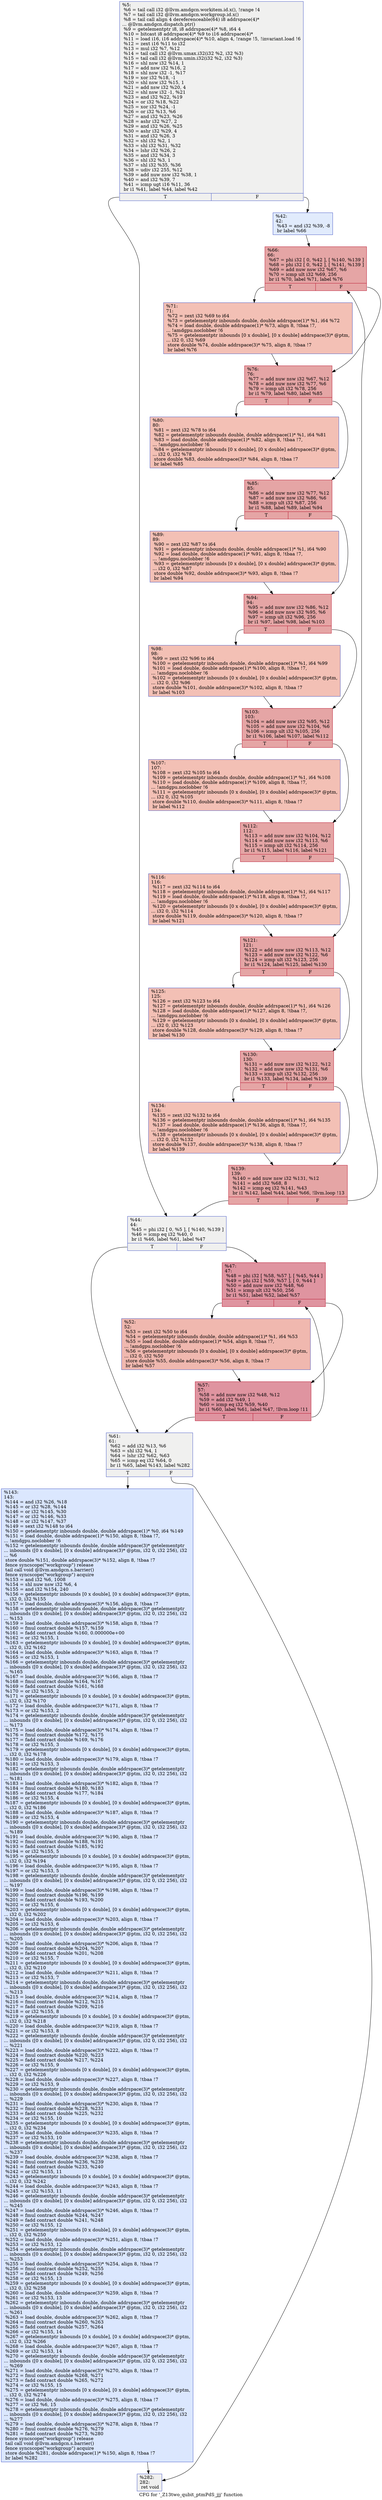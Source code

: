 digraph "CFG for '_Z13two_qubit_ptmPdS_jjj' function" {
	label="CFG for '_Z13two_qubit_ptmPdS_jjj' function";

	Node0x5aa1b70 [shape=record,color="#3d50c3ff", style=filled, fillcolor="#dedcdb70",label="{%5:\l  %6 = tail call i32 @llvm.amdgcn.workitem.id.x(), !range !4\l  %7 = tail call i32 @llvm.amdgcn.workgroup.id.x()\l  %8 = tail call align 4 dereferenceable(64) i8 addrspace(4)*\l... @llvm.amdgcn.dispatch.ptr()\l  %9 = getelementptr i8, i8 addrspace(4)* %8, i64 4\l  %10 = bitcast i8 addrspace(4)* %9 to i16 addrspace(4)*\l  %11 = load i16, i16 addrspace(4)* %10, align 4, !range !5, !invariant.load !6\l  %12 = zext i16 %11 to i32\l  %13 = mul i32 %7, %12\l  %14 = tail call i32 @llvm.umax.i32(i32 %2, i32 %3)\l  %15 = tail call i32 @llvm.umin.i32(i32 %2, i32 %3)\l  %16 = shl nsw i32 %14, 1\l  %17 = add nsw i32 %16, 2\l  %18 = shl nsw i32 -1, %17\l  %19 = xor i32 %18, -1\l  %20 = shl nsw i32 %15, 1\l  %21 = add nsw i32 %20, 4\l  %22 = shl nsw i32 -1, %21\l  %23 = and i32 %22, %19\l  %24 = or i32 %18, %22\l  %25 = xor i32 %24, -1\l  %26 = or i32 %13, %6\l  %27 = and i32 %23, %26\l  %28 = ashr i32 %27, 2\l  %29 = and i32 %26, %25\l  %30 = ashr i32 %29, 4\l  %31 = and i32 %26, 3\l  %32 = shl i32 %2, 1\l  %33 = shl i32 %31, %32\l  %34 = lshr i32 %26, 2\l  %35 = and i32 %34, 3\l  %36 = shl i32 %3, 1\l  %37 = shl i32 %35, %36\l  %38 = udiv i32 255, %12\l  %39 = add nuw nsw i32 %38, 1\l  %40 = and i32 %39, 7\l  %41 = icmp ugt i16 %11, 36\l  br i1 %41, label %44, label %42\l|{<s0>T|<s1>F}}"];
	Node0x5aa1b70:s0 -> Node0x5aa4f00;
	Node0x5aa1b70:s1 -> Node0x5aa4f90;
	Node0x5aa4f90 [shape=record,color="#3d50c3ff", style=filled, fillcolor="#bbd1f870",label="{%42:\l42:                                               \l  %43 = and i32 %39, -8\l  br label %66\l}"];
	Node0x5aa4f90 -> Node0x5aa5190;
	Node0x5aa4f00 [shape=record,color="#3d50c3ff", style=filled, fillcolor="#dedcdb70",label="{%44:\l44:                                               \l  %45 = phi i32 [ 0, %5 ], [ %140, %139 ]\l  %46 = icmp eq i32 %40, 0\l  br i1 %46, label %61, label %47\l|{<s0>T|<s1>F}}"];
	Node0x5aa4f00:s0 -> Node0x5aa5480;
	Node0x5aa4f00:s1 -> Node0x5aa5510;
	Node0x5aa5510 [shape=record,color="#b70d28ff", style=filled, fillcolor="#b70d2870",label="{%47:\l47:                                               \l  %48 = phi i32 [ %58, %57 ], [ %45, %44 ]\l  %49 = phi i32 [ %59, %57 ], [ 0, %44 ]\l  %50 = add nuw nsw i32 %48, %6\l  %51 = icmp ult i32 %50, 256\l  br i1 %51, label %52, label %57\l|{<s0>T|<s1>F}}"];
	Node0x5aa5510:s0 -> Node0x5aa5a30;
	Node0x5aa5510:s1 -> Node0x5aa5680;
	Node0x5aa5a30 [shape=record,color="#3d50c3ff", style=filled, fillcolor="#dc5d4a70",label="{%52:\l52:                                               \l  %53 = zext i32 %50 to i64\l  %54 = getelementptr inbounds double, double addrspace(1)* %1, i64 %53\l  %55 = load double, double addrspace(1)* %54, align 8, !tbaa !7,\l... !amdgpu.noclobber !6\l  %56 = getelementptr inbounds [0 x double], [0 x double] addrspace(3)* @ptm,\l... i32 0, i32 %50\l  store double %55, double addrspace(3)* %56, align 8, !tbaa !7\l  br label %57\l}"];
	Node0x5aa5a30 -> Node0x5aa5680;
	Node0x5aa5680 [shape=record,color="#b70d28ff", style=filled, fillcolor="#b70d2870",label="{%57:\l57:                                               \l  %58 = add nuw nsw i32 %48, %12\l  %59 = add i32 %49, 1\l  %60 = icmp eq i32 %59, %40\l  br i1 %60, label %61, label %47, !llvm.loop !11\l|{<s0>T|<s1>F}}"];
	Node0x5aa5680:s0 -> Node0x5aa5480;
	Node0x5aa5680:s1 -> Node0x5aa5510;
	Node0x5aa5480 [shape=record,color="#3d50c3ff", style=filled, fillcolor="#dedcdb70",label="{%61:\l61:                                               \l  %62 = add i32 %13, %6\l  %63 = shl i32 %4, 1\l  %64 = lshr i32 %62, %63\l  %65 = icmp eq i32 %64, 0\l  br i1 %65, label %143, label %282\l|{<s0>T|<s1>F}}"];
	Node0x5aa5480:s0 -> Node0x5aa48d0;
	Node0x5aa5480:s1 -> Node0x5aa4920;
	Node0x5aa5190 [shape=record,color="#b70d28ff", style=filled, fillcolor="#c5333470",label="{%66:\l66:                                               \l  %67 = phi i32 [ 0, %42 ], [ %140, %139 ]\l  %68 = phi i32 [ 0, %42 ], [ %141, %139 ]\l  %69 = add nuw nsw i32 %67, %6\l  %70 = icmp ult i32 %69, 256\l  br i1 %70, label %71, label %76\l|{<s0>T|<s1>F}}"];
	Node0x5aa5190:s0 -> Node0x5aa77e0;
	Node0x5aa5190:s1 -> Node0x5aa7870;
	Node0x5aa77e0 [shape=record,color="#3d50c3ff", style=filled, fillcolor="#e5705870",label="{%71:\l71:                                               \l  %72 = zext i32 %69 to i64\l  %73 = getelementptr inbounds double, double addrspace(1)* %1, i64 %72\l  %74 = load double, double addrspace(1)* %73, align 8, !tbaa !7,\l... !amdgpu.noclobber !6\l  %75 = getelementptr inbounds [0 x double], [0 x double] addrspace(3)* @ptm,\l... i32 0, i32 %69\l  store double %74, double addrspace(3)* %75, align 8, !tbaa !7\l  br label %76\l}"];
	Node0x5aa77e0 -> Node0x5aa7870;
	Node0x5aa7870 [shape=record,color="#b70d28ff", style=filled, fillcolor="#c5333470",label="{%76:\l76:                                               \l  %77 = add nuw nsw i32 %67, %12\l  %78 = add nuw nsw i32 %77, %6\l  %79 = icmp ult i32 %78, 256\l  br i1 %79, label %80, label %85\l|{<s0>T|<s1>F}}"];
	Node0x5aa7870:s0 -> Node0x5aa7ea0;
	Node0x5aa7870:s1 -> Node0x5aa7ef0;
	Node0x5aa7ea0 [shape=record,color="#3d50c3ff", style=filled, fillcolor="#e5705870",label="{%80:\l80:                                               \l  %81 = zext i32 %78 to i64\l  %82 = getelementptr inbounds double, double addrspace(1)* %1, i64 %81\l  %83 = load double, double addrspace(1)* %82, align 8, !tbaa !7,\l... !amdgpu.noclobber !6\l  %84 = getelementptr inbounds [0 x double], [0 x double] addrspace(3)* @ptm,\l... i32 0, i32 %78\l  store double %83, double addrspace(3)* %84, align 8, !tbaa !7\l  br label %85\l}"];
	Node0x5aa7ea0 -> Node0x5aa7ef0;
	Node0x5aa7ef0 [shape=record,color="#b70d28ff", style=filled, fillcolor="#c5333470",label="{%85:\l85:                                               \l  %86 = add nuw nsw i32 %77, %12\l  %87 = add nuw nsw i32 %86, %6\l  %88 = icmp ult i32 %87, 256\l  br i1 %88, label %89, label %94\l|{<s0>T|<s1>F}}"];
	Node0x5aa7ef0:s0 -> Node0x5aa8520;
	Node0x5aa7ef0:s1 -> Node0x5aa8570;
	Node0x5aa8520 [shape=record,color="#3d50c3ff", style=filled, fillcolor="#e5705870",label="{%89:\l89:                                               \l  %90 = zext i32 %87 to i64\l  %91 = getelementptr inbounds double, double addrspace(1)* %1, i64 %90\l  %92 = load double, double addrspace(1)* %91, align 8, !tbaa !7,\l... !amdgpu.noclobber !6\l  %93 = getelementptr inbounds [0 x double], [0 x double] addrspace(3)* @ptm,\l... i32 0, i32 %87\l  store double %92, double addrspace(3)* %93, align 8, !tbaa !7\l  br label %94\l}"];
	Node0x5aa8520 -> Node0x5aa8570;
	Node0x5aa8570 [shape=record,color="#b70d28ff", style=filled, fillcolor="#c5333470",label="{%94:\l94:                                               \l  %95 = add nuw nsw i32 %86, %12\l  %96 = add nuw nsw i32 %95, %6\l  %97 = icmp ult i32 %96, 256\l  br i1 %97, label %98, label %103\l|{<s0>T|<s1>F}}"];
	Node0x5aa8570:s0 -> Node0x5aa8ba0;
	Node0x5aa8570:s1 -> Node0x5aa8bf0;
	Node0x5aa8ba0 [shape=record,color="#3d50c3ff", style=filled, fillcolor="#e5705870",label="{%98:\l98:                                               \l  %99 = zext i32 %96 to i64\l  %100 = getelementptr inbounds double, double addrspace(1)* %1, i64 %99\l  %101 = load double, double addrspace(1)* %100, align 8, !tbaa !7,\l... !amdgpu.noclobber !6\l  %102 = getelementptr inbounds [0 x double], [0 x double] addrspace(3)* @ptm,\l... i32 0, i32 %96\l  store double %101, double addrspace(3)* %102, align 8, !tbaa !7\l  br label %103\l}"];
	Node0x5aa8ba0 -> Node0x5aa8bf0;
	Node0x5aa8bf0 [shape=record,color="#b70d28ff", style=filled, fillcolor="#c5333470",label="{%103:\l103:                                              \l  %104 = add nuw nsw i32 %95, %12\l  %105 = add nuw nsw i32 %104, %6\l  %106 = icmp ult i32 %105, 256\l  br i1 %106, label %107, label %112\l|{<s0>T|<s1>F}}"];
	Node0x5aa8bf0:s0 -> Node0x5aa9220;
	Node0x5aa8bf0:s1 -> Node0x5aa9270;
	Node0x5aa9220 [shape=record,color="#3d50c3ff", style=filled, fillcolor="#e5705870",label="{%107:\l107:                                              \l  %108 = zext i32 %105 to i64\l  %109 = getelementptr inbounds double, double addrspace(1)* %1, i64 %108\l  %110 = load double, double addrspace(1)* %109, align 8, !tbaa !7,\l... !amdgpu.noclobber !6\l  %111 = getelementptr inbounds [0 x double], [0 x double] addrspace(3)* @ptm,\l... i32 0, i32 %105\l  store double %110, double addrspace(3)* %111, align 8, !tbaa !7\l  br label %112\l}"];
	Node0x5aa9220 -> Node0x5aa9270;
	Node0x5aa9270 [shape=record,color="#b70d28ff", style=filled, fillcolor="#c5333470",label="{%112:\l112:                                              \l  %113 = add nuw nsw i32 %104, %12\l  %114 = add nuw nsw i32 %113, %6\l  %115 = icmp ult i32 %114, 256\l  br i1 %115, label %116, label %121\l|{<s0>T|<s1>F}}"];
	Node0x5aa9270:s0 -> Node0x5aa98a0;
	Node0x5aa9270:s1 -> Node0x5aa98f0;
	Node0x5aa98a0 [shape=record,color="#3d50c3ff", style=filled, fillcolor="#e5705870",label="{%116:\l116:                                              \l  %117 = zext i32 %114 to i64\l  %118 = getelementptr inbounds double, double addrspace(1)* %1, i64 %117\l  %119 = load double, double addrspace(1)* %118, align 8, !tbaa !7,\l... !amdgpu.noclobber !6\l  %120 = getelementptr inbounds [0 x double], [0 x double] addrspace(3)* @ptm,\l... i32 0, i32 %114\l  store double %119, double addrspace(3)* %120, align 8, !tbaa !7\l  br label %121\l}"];
	Node0x5aa98a0 -> Node0x5aa98f0;
	Node0x5aa98f0 [shape=record,color="#b70d28ff", style=filled, fillcolor="#c5333470",label="{%121:\l121:                                              \l  %122 = add nuw nsw i32 %113, %12\l  %123 = add nuw nsw i32 %122, %6\l  %124 = icmp ult i32 %123, 256\l  br i1 %124, label %125, label %130\l|{<s0>T|<s1>F}}"];
	Node0x5aa98f0:s0 -> Node0x5aa9f20;
	Node0x5aa98f0:s1 -> Node0x5aa9f70;
	Node0x5aa9f20 [shape=record,color="#3d50c3ff", style=filled, fillcolor="#e5705870",label="{%125:\l125:                                              \l  %126 = zext i32 %123 to i64\l  %127 = getelementptr inbounds double, double addrspace(1)* %1, i64 %126\l  %128 = load double, double addrspace(1)* %127, align 8, !tbaa !7,\l... !amdgpu.noclobber !6\l  %129 = getelementptr inbounds [0 x double], [0 x double] addrspace(3)* @ptm,\l... i32 0, i32 %123\l  store double %128, double addrspace(3)* %129, align 8, !tbaa !7\l  br label %130\l}"];
	Node0x5aa9f20 -> Node0x5aa9f70;
	Node0x5aa9f70 [shape=record,color="#b70d28ff", style=filled, fillcolor="#c5333470",label="{%130:\l130:                                              \l  %131 = add nuw nsw i32 %122, %12\l  %132 = add nuw nsw i32 %131, %6\l  %133 = icmp ult i32 %132, 256\l  br i1 %133, label %134, label %139\l|{<s0>T|<s1>F}}"];
	Node0x5aa9f70:s0 -> Node0x5aa74b0;
	Node0x5aa9f70:s1 -> Node0x5aa52b0;
	Node0x5aa74b0 [shape=record,color="#3d50c3ff", style=filled, fillcolor="#e5705870",label="{%134:\l134:                                              \l  %135 = zext i32 %132 to i64\l  %136 = getelementptr inbounds double, double addrspace(1)* %1, i64 %135\l  %137 = load double, double addrspace(1)* %136, align 8, !tbaa !7,\l... !amdgpu.noclobber !6\l  %138 = getelementptr inbounds [0 x double], [0 x double] addrspace(3)* @ptm,\l... i32 0, i32 %132\l  store double %137, double addrspace(3)* %138, align 8, !tbaa !7\l  br label %139\l}"];
	Node0x5aa74b0 -> Node0x5aa52b0;
	Node0x5aa52b0 [shape=record,color="#b70d28ff", style=filled, fillcolor="#c5333470",label="{%139:\l139:                                              \l  %140 = add nuw nsw i32 %131, %12\l  %141 = add i32 %68, 8\l  %142 = icmp eq i32 %141, %43\l  br i1 %142, label %44, label %66, !llvm.loop !13\l|{<s0>T|<s1>F}}"];
	Node0x5aa52b0:s0 -> Node0x5aa4f00;
	Node0x5aa52b0:s1 -> Node0x5aa5190;
	Node0x5aa48d0 [shape=record,color="#3d50c3ff", style=filled, fillcolor="#aec9fc70",label="{%143:\l143:                                              \l  %144 = and i32 %26, %18\l  %145 = or i32 %28, %144\l  %146 = or i32 %145, %30\l  %147 = or i32 %146, %33\l  %148 = or i32 %147, %37\l  %149 = sext i32 %148 to i64\l  %150 = getelementptr inbounds double, double addrspace(1)* %0, i64 %149\l  %151 = load double, double addrspace(1)* %150, align 8, !tbaa !7,\l... !amdgpu.noclobber !6\l  %152 = getelementptr inbounds double, double addrspace(3)* getelementptr\l... inbounds ([0 x double], [0 x double] addrspace(3)* @ptm, i32 0, i32 256), i32\l... %6\l  store double %151, double addrspace(3)* %152, align 8, !tbaa !7\l  fence syncscope(\"workgroup\") release\l  tail call void @llvm.amdgcn.s.barrier()\l  fence syncscope(\"workgroup\") acquire\l  %153 = and i32 %6, 1008\l  %154 = shl nuw nsw i32 %6, 4\l  %155 = and i32 %154, 240\l  %156 = getelementptr inbounds [0 x double], [0 x double] addrspace(3)* @ptm,\l... i32 0, i32 %155\l  %157 = load double, double addrspace(3)* %156, align 8, !tbaa !7\l  %158 = getelementptr inbounds double, double addrspace(3)* getelementptr\l... inbounds ([0 x double], [0 x double] addrspace(3)* @ptm, i32 0, i32 256), i32\l... %153\l  %159 = load double, double addrspace(3)* %158, align 8, !tbaa !7\l  %160 = fmul contract double %157, %159\l  %161 = fadd contract double %160, 0.000000e+00\l  %162 = or i32 %155, 1\l  %163 = getelementptr inbounds [0 x double], [0 x double] addrspace(3)* @ptm,\l... i32 0, i32 %162\l  %164 = load double, double addrspace(3)* %163, align 8, !tbaa !7\l  %165 = or i32 %153, 1\l  %166 = getelementptr inbounds double, double addrspace(3)* getelementptr\l... inbounds ([0 x double], [0 x double] addrspace(3)* @ptm, i32 0, i32 256), i32\l... %165\l  %167 = load double, double addrspace(3)* %166, align 8, !tbaa !7\l  %168 = fmul contract double %164, %167\l  %169 = fadd contract double %161, %168\l  %170 = or i32 %155, 2\l  %171 = getelementptr inbounds [0 x double], [0 x double] addrspace(3)* @ptm,\l... i32 0, i32 %170\l  %172 = load double, double addrspace(3)* %171, align 8, !tbaa !7\l  %173 = or i32 %153, 2\l  %174 = getelementptr inbounds double, double addrspace(3)* getelementptr\l... inbounds ([0 x double], [0 x double] addrspace(3)* @ptm, i32 0, i32 256), i32\l... %173\l  %175 = load double, double addrspace(3)* %174, align 8, !tbaa !7\l  %176 = fmul contract double %172, %175\l  %177 = fadd contract double %169, %176\l  %178 = or i32 %155, 3\l  %179 = getelementptr inbounds [0 x double], [0 x double] addrspace(3)* @ptm,\l... i32 0, i32 %178\l  %180 = load double, double addrspace(3)* %179, align 8, !tbaa !7\l  %181 = or i32 %153, 3\l  %182 = getelementptr inbounds double, double addrspace(3)* getelementptr\l... inbounds ([0 x double], [0 x double] addrspace(3)* @ptm, i32 0, i32 256), i32\l... %181\l  %183 = load double, double addrspace(3)* %182, align 8, !tbaa !7\l  %184 = fmul contract double %180, %183\l  %185 = fadd contract double %177, %184\l  %186 = or i32 %155, 4\l  %187 = getelementptr inbounds [0 x double], [0 x double] addrspace(3)* @ptm,\l... i32 0, i32 %186\l  %188 = load double, double addrspace(3)* %187, align 8, !tbaa !7\l  %189 = or i32 %153, 4\l  %190 = getelementptr inbounds double, double addrspace(3)* getelementptr\l... inbounds ([0 x double], [0 x double] addrspace(3)* @ptm, i32 0, i32 256), i32\l... %189\l  %191 = load double, double addrspace(3)* %190, align 8, !tbaa !7\l  %192 = fmul contract double %188, %191\l  %193 = fadd contract double %185, %192\l  %194 = or i32 %155, 5\l  %195 = getelementptr inbounds [0 x double], [0 x double] addrspace(3)* @ptm,\l... i32 0, i32 %194\l  %196 = load double, double addrspace(3)* %195, align 8, !tbaa !7\l  %197 = or i32 %153, 5\l  %198 = getelementptr inbounds double, double addrspace(3)* getelementptr\l... inbounds ([0 x double], [0 x double] addrspace(3)* @ptm, i32 0, i32 256), i32\l... %197\l  %199 = load double, double addrspace(3)* %198, align 8, !tbaa !7\l  %200 = fmul contract double %196, %199\l  %201 = fadd contract double %193, %200\l  %202 = or i32 %155, 6\l  %203 = getelementptr inbounds [0 x double], [0 x double] addrspace(3)* @ptm,\l... i32 0, i32 %202\l  %204 = load double, double addrspace(3)* %203, align 8, !tbaa !7\l  %205 = or i32 %153, 6\l  %206 = getelementptr inbounds double, double addrspace(3)* getelementptr\l... inbounds ([0 x double], [0 x double] addrspace(3)* @ptm, i32 0, i32 256), i32\l... %205\l  %207 = load double, double addrspace(3)* %206, align 8, !tbaa !7\l  %208 = fmul contract double %204, %207\l  %209 = fadd contract double %201, %208\l  %210 = or i32 %155, 7\l  %211 = getelementptr inbounds [0 x double], [0 x double] addrspace(3)* @ptm,\l... i32 0, i32 %210\l  %212 = load double, double addrspace(3)* %211, align 8, !tbaa !7\l  %213 = or i32 %153, 7\l  %214 = getelementptr inbounds double, double addrspace(3)* getelementptr\l... inbounds ([0 x double], [0 x double] addrspace(3)* @ptm, i32 0, i32 256), i32\l... %213\l  %215 = load double, double addrspace(3)* %214, align 8, !tbaa !7\l  %216 = fmul contract double %212, %215\l  %217 = fadd contract double %209, %216\l  %218 = or i32 %155, 8\l  %219 = getelementptr inbounds [0 x double], [0 x double] addrspace(3)* @ptm,\l... i32 0, i32 %218\l  %220 = load double, double addrspace(3)* %219, align 8, !tbaa !7\l  %221 = or i32 %153, 8\l  %222 = getelementptr inbounds double, double addrspace(3)* getelementptr\l... inbounds ([0 x double], [0 x double] addrspace(3)* @ptm, i32 0, i32 256), i32\l... %221\l  %223 = load double, double addrspace(3)* %222, align 8, !tbaa !7\l  %224 = fmul contract double %220, %223\l  %225 = fadd contract double %217, %224\l  %226 = or i32 %155, 9\l  %227 = getelementptr inbounds [0 x double], [0 x double] addrspace(3)* @ptm,\l... i32 0, i32 %226\l  %228 = load double, double addrspace(3)* %227, align 8, !tbaa !7\l  %229 = or i32 %153, 9\l  %230 = getelementptr inbounds double, double addrspace(3)* getelementptr\l... inbounds ([0 x double], [0 x double] addrspace(3)* @ptm, i32 0, i32 256), i32\l... %229\l  %231 = load double, double addrspace(3)* %230, align 8, !tbaa !7\l  %232 = fmul contract double %228, %231\l  %233 = fadd contract double %225, %232\l  %234 = or i32 %155, 10\l  %235 = getelementptr inbounds [0 x double], [0 x double] addrspace(3)* @ptm,\l... i32 0, i32 %234\l  %236 = load double, double addrspace(3)* %235, align 8, !tbaa !7\l  %237 = or i32 %153, 10\l  %238 = getelementptr inbounds double, double addrspace(3)* getelementptr\l... inbounds ([0 x double], [0 x double] addrspace(3)* @ptm, i32 0, i32 256), i32\l... %237\l  %239 = load double, double addrspace(3)* %238, align 8, !tbaa !7\l  %240 = fmul contract double %236, %239\l  %241 = fadd contract double %233, %240\l  %242 = or i32 %155, 11\l  %243 = getelementptr inbounds [0 x double], [0 x double] addrspace(3)* @ptm,\l... i32 0, i32 %242\l  %244 = load double, double addrspace(3)* %243, align 8, !tbaa !7\l  %245 = or i32 %153, 11\l  %246 = getelementptr inbounds double, double addrspace(3)* getelementptr\l... inbounds ([0 x double], [0 x double] addrspace(3)* @ptm, i32 0, i32 256), i32\l... %245\l  %247 = load double, double addrspace(3)* %246, align 8, !tbaa !7\l  %248 = fmul contract double %244, %247\l  %249 = fadd contract double %241, %248\l  %250 = or i32 %155, 12\l  %251 = getelementptr inbounds [0 x double], [0 x double] addrspace(3)* @ptm,\l... i32 0, i32 %250\l  %252 = load double, double addrspace(3)* %251, align 8, !tbaa !7\l  %253 = or i32 %153, 12\l  %254 = getelementptr inbounds double, double addrspace(3)* getelementptr\l... inbounds ([0 x double], [0 x double] addrspace(3)* @ptm, i32 0, i32 256), i32\l... %253\l  %255 = load double, double addrspace(3)* %254, align 8, !tbaa !7\l  %256 = fmul contract double %252, %255\l  %257 = fadd contract double %249, %256\l  %258 = or i32 %155, 13\l  %259 = getelementptr inbounds [0 x double], [0 x double] addrspace(3)* @ptm,\l... i32 0, i32 %258\l  %260 = load double, double addrspace(3)* %259, align 8, !tbaa !7\l  %261 = or i32 %153, 13\l  %262 = getelementptr inbounds double, double addrspace(3)* getelementptr\l... inbounds ([0 x double], [0 x double] addrspace(3)* @ptm, i32 0, i32 256), i32\l... %261\l  %263 = load double, double addrspace(3)* %262, align 8, !tbaa !7\l  %264 = fmul contract double %260, %263\l  %265 = fadd contract double %257, %264\l  %266 = or i32 %155, 14\l  %267 = getelementptr inbounds [0 x double], [0 x double] addrspace(3)* @ptm,\l... i32 0, i32 %266\l  %268 = load double, double addrspace(3)* %267, align 8, !tbaa !7\l  %269 = or i32 %153, 14\l  %270 = getelementptr inbounds double, double addrspace(3)* getelementptr\l... inbounds ([0 x double], [0 x double] addrspace(3)* @ptm, i32 0, i32 256), i32\l... %269\l  %271 = load double, double addrspace(3)* %270, align 8, !tbaa !7\l  %272 = fmul contract double %268, %271\l  %273 = fadd contract double %265, %272\l  %274 = or i32 %155, 15\l  %275 = getelementptr inbounds [0 x double], [0 x double] addrspace(3)* @ptm,\l... i32 0, i32 %274\l  %276 = load double, double addrspace(3)* %275, align 8, !tbaa !7\l  %277 = or i32 %6, 15\l  %278 = getelementptr inbounds double, double addrspace(3)* getelementptr\l... inbounds ([0 x double], [0 x double] addrspace(3)* @ptm, i32 0, i32 256), i32\l... %277\l  %279 = load double, double addrspace(3)* %278, align 8, !tbaa !7\l  %280 = fmul contract double %276, %279\l  %281 = fadd contract double %273, %280\l  fence syncscope(\"workgroup\") release\l  tail call void @llvm.amdgcn.s.barrier()\l  fence syncscope(\"workgroup\") acquire\l  store double %281, double addrspace(1)* %150, align 8, !tbaa !7\l  br label %282\l}"];
	Node0x5aa48d0 -> Node0x5aa4920;
	Node0x5aa4920 [shape=record,color="#3d50c3ff", style=filled, fillcolor="#dedcdb70",label="{%282:\l282:                                              \l  ret void\l}"];
}
